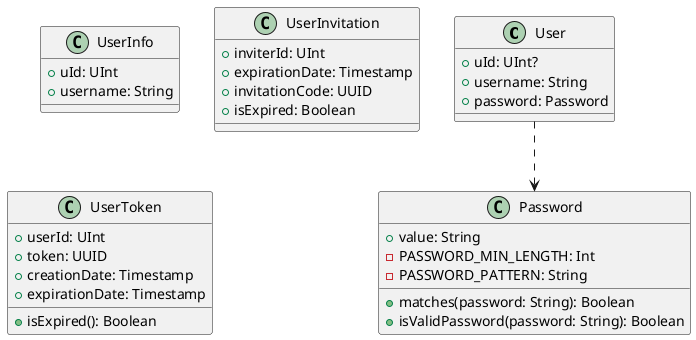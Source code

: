 @startuml

class User
{
    + uId: UInt?
    + username: String
    + password: Password
}

class Password
{
    + value: String
    + matches(password: String): Boolean
    - PASSWORD_MIN_LENGTH: Int
    - PASSWORD_PATTERN: String
    + isValidPassword(password: String): Boolean
}

class UserInfo
{
    + uId: UInt
    + username: String
}

class UserInvitation
{
    + inviterId: UInt
    + expirationDate: Timestamp
    + invitationCode: UUID
    + isExpired: Boolean
}

class UserToken
{
    + userId: UInt
    + token: UUID
    + creationDate: Timestamp
    + expirationDate: Timestamp
    + isExpired(): Boolean
}

User ..> Password

@enduml